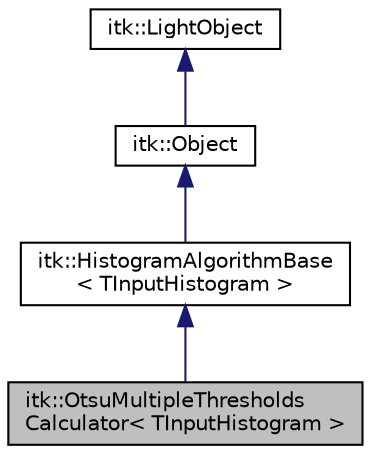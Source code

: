 digraph "itk::OtsuMultipleThresholdsCalculator&lt; TInputHistogram &gt;"
{
 // LATEX_PDF_SIZE
  edge [fontname="Helvetica",fontsize="10",labelfontname="Helvetica",labelfontsize="10"];
  node [fontname="Helvetica",fontsize="10",shape=record];
  Node1 [label="itk::OtsuMultipleThresholds\lCalculator\< TInputHistogram \>",height=0.2,width=0.4,color="black", fillcolor="grey75", style="filled", fontcolor="black",tooltip="Computes Otsu's multiple thresholds for a histogram."];
  Node2 -> Node1 [dir="back",color="midnightblue",fontsize="10",style="solid",fontname="Helvetica"];
  Node2 [label="itk::HistogramAlgorithmBase\l\< TInputHistogram \>",height=0.2,width=0.4,color="black", fillcolor="white", style="filled",URL="$classitk_1_1HistogramAlgorithmBase.html",tooltip="base class for algorithms operating on histograms"];
  Node3 -> Node2 [dir="back",color="midnightblue",fontsize="10",style="solid",fontname="Helvetica"];
  Node3 [label="itk::Object",height=0.2,width=0.4,color="black", fillcolor="white", style="filled",URL="$classitk_1_1Object.html",tooltip="Base class for most ITK classes."];
  Node4 -> Node3 [dir="back",color="midnightblue",fontsize="10",style="solid",fontname="Helvetica"];
  Node4 [label="itk::LightObject",height=0.2,width=0.4,color="black", fillcolor="white", style="filled",URL="$classitk_1_1LightObject.html",tooltip="Light weight base class for most itk classes."];
}

